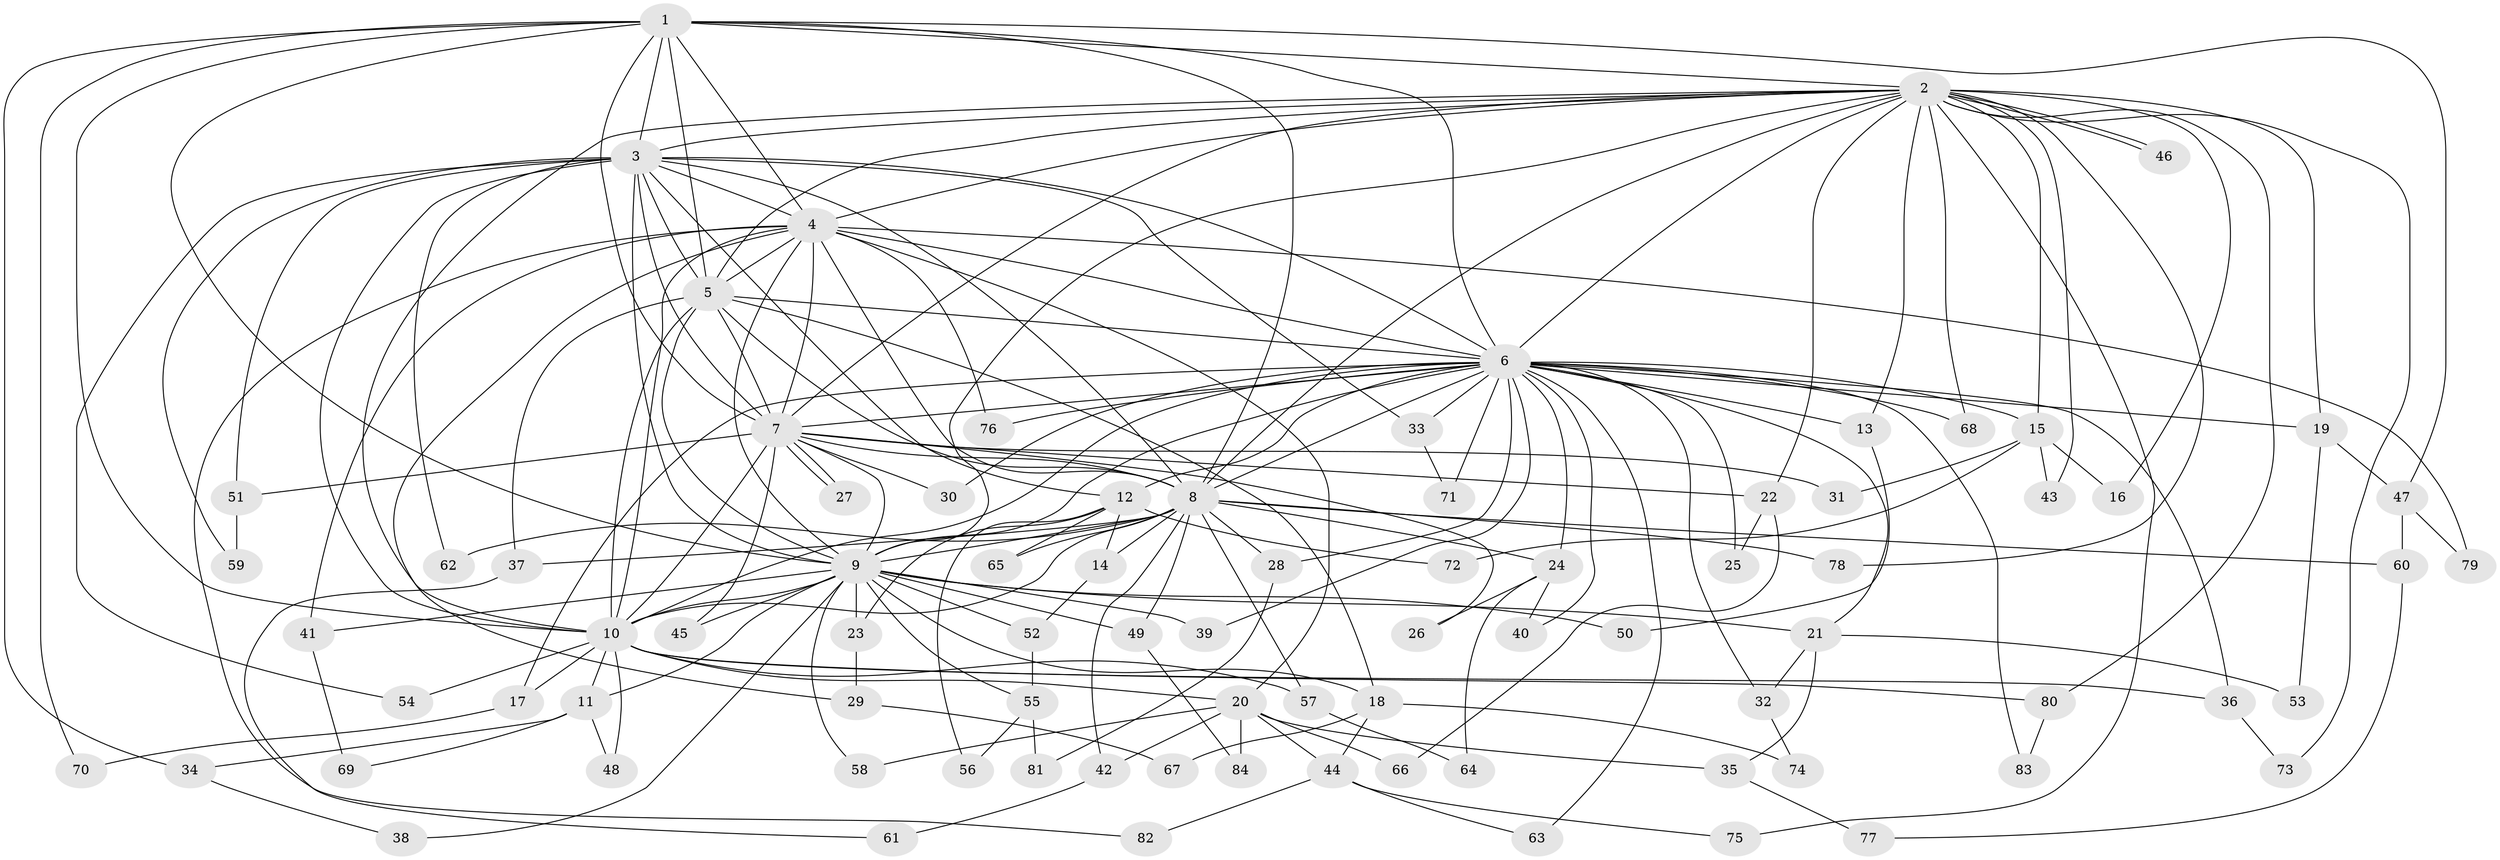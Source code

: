 // coarse degree distribution, {8: 0.05172413793103448, 33: 0.017241379310344827, 25: 0.017241379310344827, 11: 0.017241379310344827, 3: 0.25862068965517243, 7: 0.034482758620689655, 2: 0.5172413793103449, 4: 0.05172413793103448, 5: 0.017241379310344827, 1: 0.017241379310344827}
// Generated by graph-tools (version 1.1) at 2025/17/03/04/25 18:17:24]
// undirected, 84 vertices, 193 edges
graph export_dot {
graph [start="1"]
  node [color=gray90,style=filled];
  1;
  2;
  3;
  4;
  5;
  6;
  7;
  8;
  9;
  10;
  11;
  12;
  13;
  14;
  15;
  16;
  17;
  18;
  19;
  20;
  21;
  22;
  23;
  24;
  25;
  26;
  27;
  28;
  29;
  30;
  31;
  32;
  33;
  34;
  35;
  36;
  37;
  38;
  39;
  40;
  41;
  42;
  43;
  44;
  45;
  46;
  47;
  48;
  49;
  50;
  51;
  52;
  53;
  54;
  55;
  56;
  57;
  58;
  59;
  60;
  61;
  62;
  63;
  64;
  65;
  66;
  67;
  68;
  69;
  70;
  71;
  72;
  73;
  74;
  75;
  76;
  77;
  78;
  79;
  80;
  81;
  82;
  83;
  84;
  1 -- 2;
  1 -- 3;
  1 -- 4;
  1 -- 5;
  1 -- 6;
  1 -- 7;
  1 -- 8;
  1 -- 9;
  1 -- 10;
  1 -- 34;
  1 -- 47;
  1 -- 70;
  2 -- 3;
  2 -- 4;
  2 -- 5;
  2 -- 6;
  2 -- 7;
  2 -- 8;
  2 -- 9;
  2 -- 10;
  2 -- 13;
  2 -- 15;
  2 -- 16;
  2 -- 19;
  2 -- 22;
  2 -- 43;
  2 -- 46;
  2 -- 46;
  2 -- 68;
  2 -- 73;
  2 -- 75;
  2 -- 78;
  2 -- 80;
  3 -- 4;
  3 -- 5;
  3 -- 6;
  3 -- 7;
  3 -- 8;
  3 -- 9;
  3 -- 10;
  3 -- 12;
  3 -- 33;
  3 -- 51;
  3 -- 54;
  3 -- 59;
  3 -- 62;
  4 -- 5;
  4 -- 6;
  4 -- 7;
  4 -- 8;
  4 -- 9;
  4 -- 10;
  4 -- 20;
  4 -- 29;
  4 -- 41;
  4 -- 76;
  4 -- 79;
  4 -- 82;
  5 -- 6;
  5 -- 7;
  5 -- 8;
  5 -- 9;
  5 -- 10;
  5 -- 18;
  5 -- 37;
  6 -- 7;
  6 -- 8;
  6 -- 9;
  6 -- 10;
  6 -- 12;
  6 -- 13;
  6 -- 15;
  6 -- 17;
  6 -- 19;
  6 -- 21;
  6 -- 24;
  6 -- 25;
  6 -- 28;
  6 -- 30;
  6 -- 32;
  6 -- 33;
  6 -- 36;
  6 -- 39;
  6 -- 40;
  6 -- 63;
  6 -- 68;
  6 -- 71;
  6 -- 76;
  6 -- 83;
  7 -- 8;
  7 -- 9;
  7 -- 10;
  7 -- 22;
  7 -- 26;
  7 -- 27;
  7 -- 27;
  7 -- 30;
  7 -- 31;
  7 -- 45;
  7 -- 51;
  8 -- 9;
  8 -- 10;
  8 -- 14;
  8 -- 24;
  8 -- 28;
  8 -- 37;
  8 -- 42;
  8 -- 49;
  8 -- 57;
  8 -- 60;
  8 -- 62;
  8 -- 65;
  8 -- 78;
  9 -- 10;
  9 -- 11;
  9 -- 18;
  9 -- 21;
  9 -- 23;
  9 -- 38;
  9 -- 39;
  9 -- 41;
  9 -- 45;
  9 -- 49;
  9 -- 50;
  9 -- 52;
  9 -- 55;
  9 -- 58;
  10 -- 11;
  10 -- 17;
  10 -- 20;
  10 -- 36;
  10 -- 48;
  10 -- 54;
  10 -- 57;
  10 -- 80;
  11 -- 34;
  11 -- 48;
  11 -- 69;
  12 -- 14;
  12 -- 23;
  12 -- 56;
  12 -- 65;
  12 -- 72;
  13 -- 50;
  14 -- 52;
  15 -- 16;
  15 -- 31;
  15 -- 43;
  15 -- 72;
  17 -- 70;
  18 -- 44;
  18 -- 67;
  18 -- 74;
  19 -- 47;
  19 -- 53;
  20 -- 35;
  20 -- 42;
  20 -- 44;
  20 -- 58;
  20 -- 66;
  20 -- 84;
  21 -- 32;
  21 -- 35;
  21 -- 53;
  22 -- 25;
  22 -- 66;
  23 -- 29;
  24 -- 26;
  24 -- 40;
  24 -- 64;
  28 -- 81;
  29 -- 67;
  32 -- 74;
  33 -- 71;
  34 -- 38;
  35 -- 77;
  36 -- 73;
  37 -- 61;
  41 -- 69;
  42 -- 61;
  44 -- 63;
  44 -- 75;
  44 -- 82;
  47 -- 60;
  47 -- 79;
  49 -- 84;
  51 -- 59;
  52 -- 55;
  55 -- 56;
  55 -- 81;
  57 -- 64;
  60 -- 77;
  80 -- 83;
}
